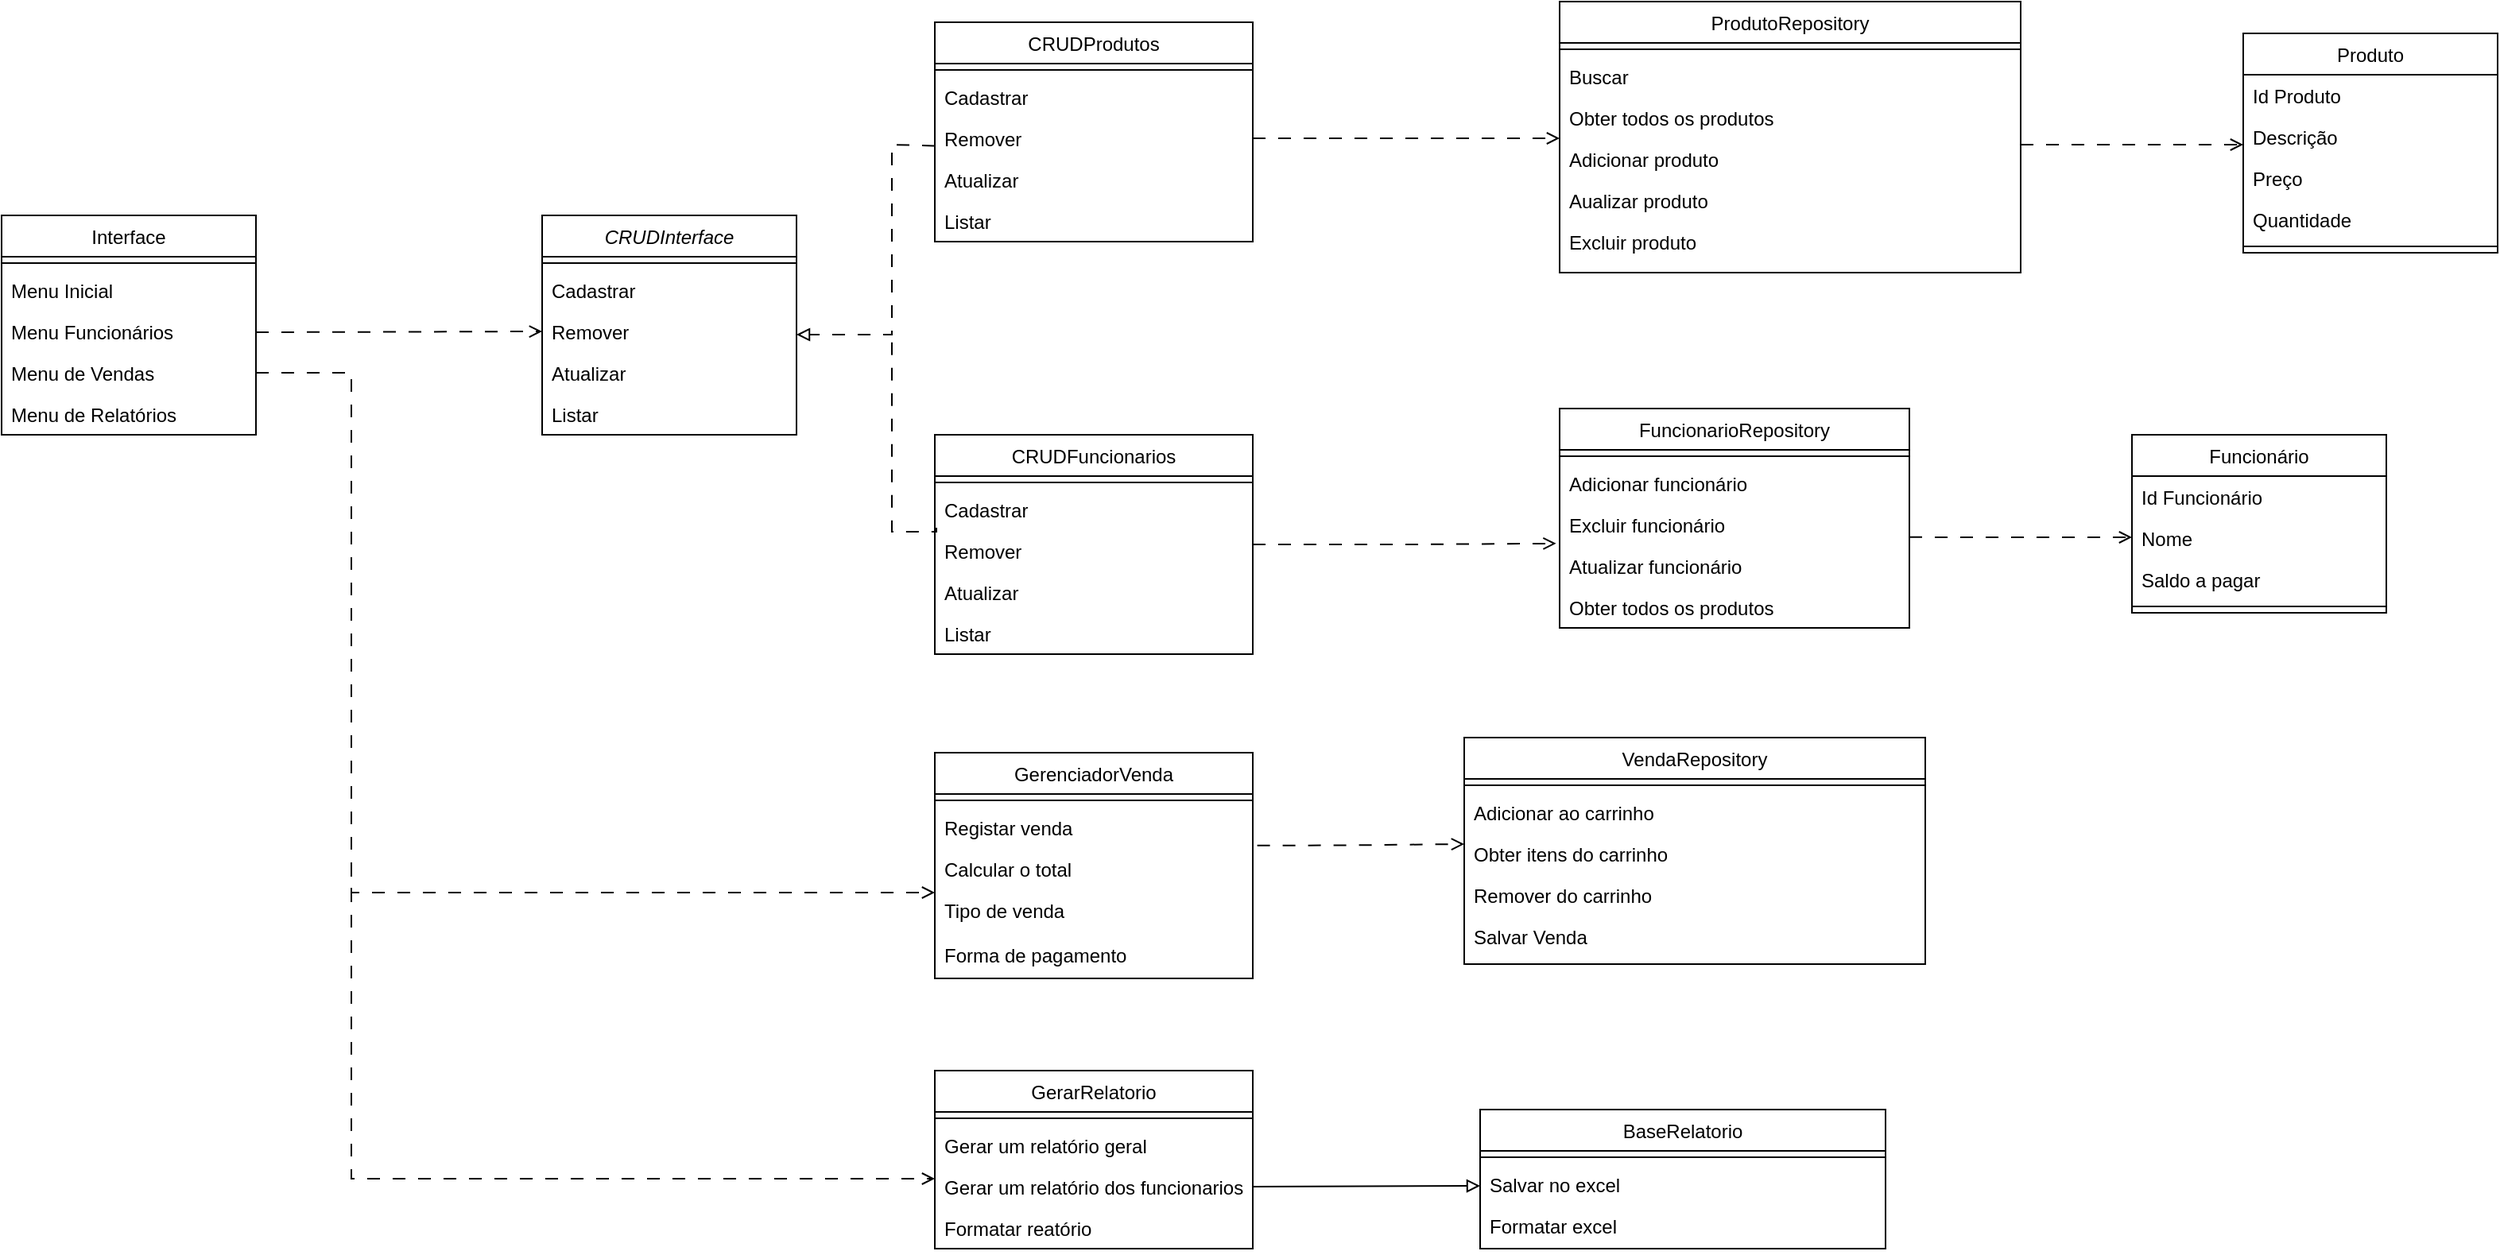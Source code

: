 <mxfile version="25.0.3">
  <diagram name="Página-1" id="rCG3eZJyJU8VCeqgCgNy">
    <mxGraphModel dx="3180" dy="2000" grid="1" gridSize="10" guides="1" tooltips="1" connect="1" arrows="1" fold="1" page="1" pageScale="1" pageWidth="827" pageHeight="583" math="0" shadow="0">
      <root>
        <mxCell id="0" />
        <mxCell id="1" parent="0" />
        <mxCell id="_HqHaEZ_7FyfeyZsqmeq-1" value="Produto" style="swimlane;fontStyle=0;align=center;verticalAlign=top;childLayout=stackLayout;horizontal=1;startSize=26;horizontalStack=0;resizeParent=1;resizeLast=0;collapsible=1;marginBottom=0;rounded=0;shadow=0;strokeWidth=1;" parent="1" vertex="1">
          <mxGeometry x="1800" y="220" width="160" height="138" as="geometry">
            <mxRectangle x="130" y="380" width="160" height="26" as="alternateBounds" />
          </mxGeometry>
        </mxCell>
        <mxCell id="_HqHaEZ_7FyfeyZsqmeq-2" value="Id Produto" style="text;align=left;verticalAlign=top;spacingLeft=4;spacingRight=4;overflow=hidden;rotatable=0;points=[[0,0.5],[1,0.5]];portConstraint=eastwest;" parent="_HqHaEZ_7FyfeyZsqmeq-1" vertex="1">
          <mxGeometry y="26" width="160" height="26" as="geometry" />
        </mxCell>
        <mxCell id="_HqHaEZ_7FyfeyZsqmeq-3" value="Descrição" style="text;align=left;verticalAlign=top;spacingLeft=4;spacingRight=4;overflow=hidden;rotatable=0;points=[[0,0.5],[1,0.5]];portConstraint=eastwest;" parent="_HqHaEZ_7FyfeyZsqmeq-1" vertex="1">
          <mxGeometry y="52" width="160" height="26" as="geometry" />
        </mxCell>
        <mxCell id="_HqHaEZ_7FyfeyZsqmeq-4" value="Preço" style="text;align=left;verticalAlign=top;spacingLeft=4;spacingRight=4;overflow=hidden;rotatable=0;points=[[0,0.5],[1,0.5]];portConstraint=eastwest;" parent="_HqHaEZ_7FyfeyZsqmeq-1" vertex="1">
          <mxGeometry y="78" width="160" height="26" as="geometry" />
        </mxCell>
        <mxCell id="_HqHaEZ_7FyfeyZsqmeq-5" value="Quantidade" style="text;align=left;verticalAlign=top;spacingLeft=4;spacingRight=4;overflow=hidden;rotatable=0;points=[[0,0.5],[1,0.5]];portConstraint=eastwest;" parent="_HqHaEZ_7FyfeyZsqmeq-1" vertex="1">
          <mxGeometry y="104" width="160" height="26" as="geometry" />
        </mxCell>
        <mxCell id="_HqHaEZ_7FyfeyZsqmeq-6" value="" style="line;html=1;strokeWidth=1;align=left;verticalAlign=middle;spacingTop=-1;spacingLeft=3;spacingRight=3;rotatable=0;labelPosition=right;points=[];portConstraint=eastwest;" parent="_HqHaEZ_7FyfeyZsqmeq-1" vertex="1">
          <mxGeometry y="130" width="160" height="8" as="geometry" />
        </mxCell>
        <mxCell id="_HqHaEZ_7FyfeyZsqmeq-7" value="Funcionário" style="swimlane;fontStyle=0;align=center;verticalAlign=top;childLayout=stackLayout;horizontal=1;startSize=26;horizontalStack=0;resizeParent=1;resizeLast=0;collapsible=1;marginBottom=0;rounded=0;shadow=0;strokeWidth=1;" parent="1" vertex="1">
          <mxGeometry x="1730" y="472.5" width="160" height="112" as="geometry">
            <mxRectangle x="130" y="380" width="160" height="26" as="alternateBounds" />
          </mxGeometry>
        </mxCell>
        <mxCell id="_HqHaEZ_7FyfeyZsqmeq-8" value="Id Funcionário" style="text;align=left;verticalAlign=top;spacingLeft=4;spacingRight=4;overflow=hidden;rotatable=0;points=[[0,0.5],[1,0.5]];portConstraint=eastwest;" parent="_HqHaEZ_7FyfeyZsqmeq-7" vertex="1">
          <mxGeometry y="26" width="160" height="26" as="geometry" />
        </mxCell>
        <mxCell id="_HqHaEZ_7FyfeyZsqmeq-9" value="Nome" style="text;align=left;verticalAlign=top;spacingLeft=4;spacingRight=4;overflow=hidden;rotatable=0;points=[[0,0.5],[1,0.5]];portConstraint=eastwest;" parent="_HqHaEZ_7FyfeyZsqmeq-7" vertex="1">
          <mxGeometry y="52" width="160" height="26" as="geometry" />
        </mxCell>
        <mxCell id="_HqHaEZ_7FyfeyZsqmeq-10" value="Saldo a pagar" style="text;align=left;verticalAlign=top;spacingLeft=4;spacingRight=4;overflow=hidden;rotatable=0;points=[[0,0.5],[1,0.5]];portConstraint=eastwest;" parent="_HqHaEZ_7FyfeyZsqmeq-7" vertex="1">
          <mxGeometry y="78" width="160" height="26" as="geometry" />
        </mxCell>
        <mxCell id="_HqHaEZ_7FyfeyZsqmeq-11" value="" style="line;html=1;strokeWidth=1;align=left;verticalAlign=middle;spacingTop=-1;spacingLeft=3;spacingRight=3;rotatable=0;labelPosition=right;points=[];portConstraint=eastwest;" parent="_HqHaEZ_7FyfeyZsqmeq-7" vertex="1">
          <mxGeometry y="104" width="160" height="8" as="geometry" />
        </mxCell>
        <mxCell id="_HqHaEZ_7FyfeyZsqmeq-12" value="Interface" style="swimlane;fontStyle=0;align=center;verticalAlign=top;childLayout=stackLayout;horizontal=1;startSize=26;horizontalStack=0;resizeParent=1;resizeLast=0;collapsible=1;marginBottom=0;rounded=0;shadow=0;strokeWidth=1;" parent="1" vertex="1">
          <mxGeometry x="390" y="334.5" width="160" height="138" as="geometry">
            <mxRectangle x="340" y="380" width="170" height="26" as="alternateBounds" />
          </mxGeometry>
        </mxCell>
        <mxCell id="_HqHaEZ_7FyfeyZsqmeq-13" value="" style="line;html=1;strokeWidth=1;align=left;verticalAlign=middle;spacingTop=-1;spacingLeft=3;spacingRight=3;rotatable=0;labelPosition=right;points=[];portConstraint=eastwest;" parent="_HqHaEZ_7FyfeyZsqmeq-12" vertex="1">
          <mxGeometry y="26" width="160" height="8" as="geometry" />
        </mxCell>
        <mxCell id="_HqHaEZ_7FyfeyZsqmeq-14" value="Menu Inicial" style="text;align=left;verticalAlign=top;spacingLeft=4;spacingRight=4;overflow=hidden;rotatable=0;points=[[0,0.5],[1,0.5]];portConstraint=eastwest;" parent="_HqHaEZ_7FyfeyZsqmeq-12" vertex="1">
          <mxGeometry y="34" width="160" height="26" as="geometry" />
        </mxCell>
        <mxCell id="_HqHaEZ_7FyfeyZsqmeq-15" value="Menu Funcionários" style="text;align=left;verticalAlign=top;spacingLeft=4;spacingRight=4;overflow=hidden;rotatable=0;points=[[0,0.5],[1,0.5]];portConstraint=eastwest;" parent="_HqHaEZ_7FyfeyZsqmeq-12" vertex="1">
          <mxGeometry y="60" width="160" height="26" as="geometry" />
        </mxCell>
        <mxCell id="_HqHaEZ_7FyfeyZsqmeq-16" value="Menu de Vendas" style="text;align=left;verticalAlign=top;spacingLeft=4;spacingRight=4;overflow=hidden;rotatable=0;points=[[0,0.5],[1,0.5]];portConstraint=eastwest;" parent="_HqHaEZ_7FyfeyZsqmeq-12" vertex="1">
          <mxGeometry y="86" width="160" height="26" as="geometry" />
        </mxCell>
        <mxCell id="_HqHaEZ_7FyfeyZsqmeq-17" value="Menu de Relatórios" style="text;align=left;verticalAlign=top;spacingLeft=4;spacingRight=4;overflow=hidden;rotatable=0;points=[[0,0.5],[1,0.5]];portConstraint=eastwest;" parent="_HqHaEZ_7FyfeyZsqmeq-12" vertex="1">
          <mxGeometry y="112" width="160" height="26" as="geometry" />
        </mxCell>
        <mxCell id="_HqHaEZ_7FyfeyZsqmeq-18" value="CRUDInterface" style="swimlane;fontStyle=2;align=center;verticalAlign=top;childLayout=stackLayout;horizontal=1;startSize=26;horizontalStack=0;resizeParent=1;resizeLast=0;collapsible=1;marginBottom=0;rounded=0;shadow=0;strokeWidth=1;" parent="1" vertex="1">
          <mxGeometry x="730" y="334.5" width="160" height="138" as="geometry">
            <mxRectangle x="130" y="380" width="160" height="26" as="alternateBounds" />
          </mxGeometry>
        </mxCell>
        <mxCell id="_HqHaEZ_7FyfeyZsqmeq-19" value="" style="line;html=1;strokeWidth=1;align=left;verticalAlign=middle;spacingTop=-1;spacingLeft=3;spacingRight=3;rotatable=0;labelPosition=right;points=[];portConstraint=eastwest;" parent="_HqHaEZ_7FyfeyZsqmeq-18" vertex="1">
          <mxGeometry y="26" width="160" height="8" as="geometry" />
        </mxCell>
        <mxCell id="_HqHaEZ_7FyfeyZsqmeq-20" value="Cadastrar" style="text;align=left;verticalAlign=top;spacingLeft=4;spacingRight=4;overflow=hidden;rotatable=0;points=[[0,0.5],[1,0.5]];portConstraint=eastwest;" parent="_HqHaEZ_7FyfeyZsqmeq-18" vertex="1">
          <mxGeometry y="34" width="160" height="26" as="geometry" />
        </mxCell>
        <mxCell id="_HqHaEZ_7FyfeyZsqmeq-21" value="Remover" style="text;align=left;verticalAlign=top;spacingLeft=4;spacingRight=4;overflow=hidden;rotatable=0;points=[[0,0.5],[1,0.5]];portConstraint=eastwest;" parent="_HqHaEZ_7FyfeyZsqmeq-18" vertex="1">
          <mxGeometry y="60" width="160" height="26" as="geometry" />
        </mxCell>
        <mxCell id="_HqHaEZ_7FyfeyZsqmeq-22" value="Atualizar" style="text;align=left;verticalAlign=top;spacingLeft=4;spacingRight=4;overflow=hidden;rotatable=0;points=[[0,0.5],[1,0.5]];portConstraint=eastwest;" parent="_HqHaEZ_7FyfeyZsqmeq-18" vertex="1">
          <mxGeometry y="86" width="160" height="26" as="geometry" />
        </mxCell>
        <mxCell id="_HqHaEZ_7FyfeyZsqmeq-23" value="Listar" style="text;align=left;verticalAlign=top;spacingLeft=4;spacingRight=4;overflow=hidden;rotatable=0;points=[[0,0.5],[1,0.5]];portConstraint=eastwest;" parent="_HqHaEZ_7FyfeyZsqmeq-18" vertex="1">
          <mxGeometry y="112" width="160" height="26" as="geometry" />
        </mxCell>
        <mxCell id="_HqHaEZ_7FyfeyZsqmeq-24" value="" style="endArrow=block;html=1;rounded=0;dashed=1;endFill=0;dashPattern=8 8;edgeStyle=orthogonalEdgeStyle;entryX=1;entryY=0.577;entryDx=0;entryDy=0;entryPerimeter=0;exitX=0;exitY=0.682;exitDx=0;exitDy=0;exitPerimeter=0;" parent="1" source="_HqHaEZ_7FyfeyZsqmeq-28" target="_HqHaEZ_7FyfeyZsqmeq-21" edge="1">
          <mxGeometry width="50" height="50" relative="1" as="geometry">
            <mxPoint x="970" y="300.5" as="sourcePoint" />
            <mxPoint x="930" y="409.5" as="targetPoint" />
            <Array as="points">
              <mxPoint x="976" y="291" />
              <mxPoint x="950" y="290" />
              <mxPoint x="950" y="409" />
            </Array>
          </mxGeometry>
        </mxCell>
        <mxCell id="_HqHaEZ_7FyfeyZsqmeq-25" value="CRUDProdutos" style="swimlane;fontStyle=0;align=center;verticalAlign=top;childLayout=stackLayout;horizontal=1;startSize=26;horizontalStack=0;resizeParent=1;resizeLast=0;collapsible=1;marginBottom=0;rounded=0;shadow=0;strokeWidth=1;" parent="1" vertex="1">
          <mxGeometry x="977" y="213" width="200" height="138" as="geometry">
            <mxRectangle x="130" y="380" width="160" height="26" as="alternateBounds" />
          </mxGeometry>
        </mxCell>
        <mxCell id="_HqHaEZ_7FyfeyZsqmeq-26" value="" style="line;html=1;strokeWidth=1;align=left;verticalAlign=middle;spacingTop=-1;spacingLeft=3;spacingRight=3;rotatable=0;labelPosition=right;points=[];portConstraint=eastwest;" parent="_HqHaEZ_7FyfeyZsqmeq-25" vertex="1">
          <mxGeometry y="26" width="200" height="8" as="geometry" />
        </mxCell>
        <mxCell id="_HqHaEZ_7FyfeyZsqmeq-27" value="Cadastrar" style="text;align=left;verticalAlign=top;spacingLeft=4;spacingRight=4;overflow=hidden;rotatable=0;points=[[0,0.5],[1,0.5]];portConstraint=eastwest;" parent="_HqHaEZ_7FyfeyZsqmeq-25" vertex="1">
          <mxGeometry y="34" width="200" height="26" as="geometry" />
        </mxCell>
        <mxCell id="_HqHaEZ_7FyfeyZsqmeq-28" value="Remover" style="text;align=left;verticalAlign=top;spacingLeft=4;spacingRight=4;overflow=hidden;rotatable=0;points=[[0,0.5],[1,0.5]];portConstraint=eastwest;" parent="_HqHaEZ_7FyfeyZsqmeq-25" vertex="1">
          <mxGeometry y="60" width="200" height="26" as="geometry" />
        </mxCell>
        <mxCell id="_HqHaEZ_7FyfeyZsqmeq-29" value="Atualizar" style="text;align=left;verticalAlign=top;spacingLeft=4;spacingRight=4;overflow=hidden;rotatable=0;points=[[0,0.5],[1,0.5]];portConstraint=eastwest;" parent="_HqHaEZ_7FyfeyZsqmeq-25" vertex="1">
          <mxGeometry y="86" width="200" height="26" as="geometry" />
        </mxCell>
        <mxCell id="_HqHaEZ_7FyfeyZsqmeq-30" value="Listar" style="text;align=left;verticalAlign=top;spacingLeft=4;spacingRight=4;overflow=hidden;rotatable=0;points=[[0,0.5],[1,0.5]];portConstraint=eastwest;" parent="_HqHaEZ_7FyfeyZsqmeq-25" vertex="1">
          <mxGeometry y="112" width="200" height="26" as="geometry" />
        </mxCell>
        <mxCell id="_HqHaEZ_7FyfeyZsqmeq-31" style="edgeStyle=orthogonalEdgeStyle;rounded=0;orthogonalLoop=1;jettySize=auto;html=1;dashed=1;dashPattern=8 8;endArrow=open;endFill=0;entryX=-0.01;entryY=0.958;entryDx=0;entryDy=0;entryPerimeter=0;" parent="1" source="_HqHaEZ_7FyfeyZsqmeq-32" target="_HqHaEZ_7FyfeyZsqmeq-67" edge="1">
          <mxGeometry relative="1" as="geometry">
            <mxPoint x="1520" y="541.5" as="targetPoint" />
          </mxGeometry>
        </mxCell>
        <mxCell id="_HqHaEZ_7FyfeyZsqmeq-32" value="CRUDFuncionarios" style="swimlane;fontStyle=0;align=center;verticalAlign=top;childLayout=stackLayout;horizontal=1;startSize=26;horizontalStack=0;resizeParent=1;resizeLast=0;collapsible=1;marginBottom=0;rounded=0;shadow=0;strokeWidth=1;" parent="1" vertex="1">
          <mxGeometry x="977" y="472.5" width="200" height="138" as="geometry">
            <mxRectangle x="130" y="380" width="160" height="26" as="alternateBounds" />
          </mxGeometry>
        </mxCell>
        <mxCell id="_HqHaEZ_7FyfeyZsqmeq-33" value="" style="line;html=1;strokeWidth=1;align=left;verticalAlign=middle;spacingTop=-1;spacingLeft=3;spacingRight=3;rotatable=0;labelPosition=right;points=[];portConstraint=eastwest;" parent="_HqHaEZ_7FyfeyZsqmeq-32" vertex="1">
          <mxGeometry y="26" width="200" height="8" as="geometry" />
        </mxCell>
        <mxCell id="_HqHaEZ_7FyfeyZsqmeq-34" value="Cadastrar" style="text;align=left;verticalAlign=top;spacingLeft=4;spacingRight=4;overflow=hidden;rotatable=0;points=[[0,0.5],[1,0.5]];portConstraint=eastwest;" parent="_HqHaEZ_7FyfeyZsqmeq-32" vertex="1">
          <mxGeometry y="34" width="200" height="26" as="geometry" />
        </mxCell>
        <mxCell id="_HqHaEZ_7FyfeyZsqmeq-35" value="Remover" style="text;align=left;verticalAlign=top;spacingLeft=4;spacingRight=4;overflow=hidden;rotatable=0;points=[[0,0.5],[1,0.5]];portConstraint=eastwest;" parent="_HqHaEZ_7FyfeyZsqmeq-32" vertex="1">
          <mxGeometry y="60" width="200" height="26" as="geometry" />
        </mxCell>
        <mxCell id="_HqHaEZ_7FyfeyZsqmeq-36" value="Atualizar" style="text;align=left;verticalAlign=top;spacingLeft=4;spacingRight=4;overflow=hidden;rotatable=0;points=[[0,0.5],[1,0.5]];portConstraint=eastwest;" parent="_HqHaEZ_7FyfeyZsqmeq-32" vertex="1">
          <mxGeometry y="86" width="200" height="26" as="geometry" />
        </mxCell>
        <mxCell id="_HqHaEZ_7FyfeyZsqmeq-37" value="Listar" style="text;align=left;verticalAlign=top;spacingLeft=4;spacingRight=4;overflow=hidden;rotatable=0;points=[[0,0.5],[1,0.5]];portConstraint=eastwest;" parent="_HqHaEZ_7FyfeyZsqmeq-32" vertex="1">
          <mxGeometry y="112" width="200" height="26" as="geometry" />
        </mxCell>
        <mxCell id="_HqHaEZ_7FyfeyZsqmeq-38" value="GerarRelatorio" style="swimlane;fontStyle=0;align=center;verticalAlign=top;childLayout=stackLayout;horizontal=1;startSize=26;horizontalStack=0;resizeParent=1;resizeLast=0;collapsible=1;marginBottom=0;rounded=0;shadow=0;strokeWidth=1;" parent="1" vertex="1">
          <mxGeometry x="977" y="872.5" width="200" height="112" as="geometry">
            <mxRectangle x="130" y="380" width="160" height="26" as="alternateBounds" />
          </mxGeometry>
        </mxCell>
        <mxCell id="_HqHaEZ_7FyfeyZsqmeq-39" value="" style="line;html=1;strokeWidth=1;align=left;verticalAlign=middle;spacingTop=-1;spacingLeft=3;spacingRight=3;rotatable=0;labelPosition=right;points=[];portConstraint=eastwest;" parent="_HqHaEZ_7FyfeyZsqmeq-38" vertex="1">
          <mxGeometry y="26" width="200" height="8" as="geometry" />
        </mxCell>
        <mxCell id="_HqHaEZ_7FyfeyZsqmeq-40" value="Gerar um relatório geral" style="text;align=left;verticalAlign=top;spacingLeft=4;spacingRight=4;overflow=hidden;rotatable=0;points=[[0,0.5],[1,0.5]];portConstraint=eastwest;" parent="_HqHaEZ_7FyfeyZsqmeq-38" vertex="1">
          <mxGeometry y="34" width="200" height="26" as="geometry" />
        </mxCell>
        <mxCell id="_HqHaEZ_7FyfeyZsqmeq-41" style="edgeStyle=orthogonalEdgeStyle;rounded=0;orthogonalLoop=1;jettySize=auto;html=1;exitX=1;exitY=0.5;exitDx=0;exitDy=0;endArrow=block;endFill=0;" parent="_HqHaEZ_7FyfeyZsqmeq-38" source="_HqHaEZ_7FyfeyZsqmeq-42" edge="1">
          <mxGeometry relative="1" as="geometry">
            <mxPoint x="343" y="72.5" as="targetPoint" />
          </mxGeometry>
        </mxCell>
        <mxCell id="_HqHaEZ_7FyfeyZsqmeq-42" value="Gerar um relatório dos funcionarios" style="text;align=left;verticalAlign=top;spacingLeft=4;spacingRight=4;overflow=hidden;rotatable=0;points=[[0,0.5],[1,0.5]];portConstraint=eastwest;" parent="_HqHaEZ_7FyfeyZsqmeq-38" vertex="1">
          <mxGeometry y="60" width="200" height="26" as="geometry" />
        </mxCell>
        <mxCell id="_HqHaEZ_7FyfeyZsqmeq-43" value="Formatar reatório" style="text;align=left;verticalAlign=top;spacingLeft=4;spacingRight=4;overflow=hidden;rotatable=0;points=[[0,0.5],[1,0.5]];portConstraint=eastwest;" parent="_HqHaEZ_7FyfeyZsqmeq-38" vertex="1">
          <mxGeometry y="86" width="200" height="26" as="geometry" />
        </mxCell>
        <mxCell id="_HqHaEZ_7FyfeyZsqmeq-44" value="GerenciadorVenda" style="swimlane;fontStyle=0;align=center;verticalAlign=top;childLayout=stackLayout;horizontal=1;startSize=26;horizontalStack=0;resizeParent=1;resizeLast=0;collapsible=1;marginBottom=0;rounded=0;shadow=0;strokeWidth=1;" parent="1" vertex="1">
          <mxGeometry x="977" y="672.5" width="200" height="142" as="geometry">
            <mxRectangle x="130" y="380" width="160" height="26" as="alternateBounds" />
          </mxGeometry>
        </mxCell>
        <mxCell id="_HqHaEZ_7FyfeyZsqmeq-45" value="" style="line;html=1;strokeWidth=1;align=left;verticalAlign=middle;spacingTop=-1;spacingLeft=3;spacingRight=3;rotatable=0;labelPosition=right;points=[];portConstraint=eastwest;" parent="_HqHaEZ_7FyfeyZsqmeq-44" vertex="1">
          <mxGeometry y="26" width="200" height="8" as="geometry" />
        </mxCell>
        <mxCell id="_HqHaEZ_7FyfeyZsqmeq-46" value="Registar venda" style="text;align=left;verticalAlign=top;spacingLeft=4;spacingRight=4;overflow=hidden;rotatable=0;points=[[0,0.5],[1,0.5]];portConstraint=eastwest;" parent="_HqHaEZ_7FyfeyZsqmeq-44" vertex="1">
          <mxGeometry y="34" width="200" height="26" as="geometry" />
        </mxCell>
        <mxCell id="_HqHaEZ_7FyfeyZsqmeq-47" value="Calcular o total" style="text;align=left;verticalAlign=top;spacingLeft=4;spacingRight=4;overflow=hidden;rotatable=0;points=[[0,0.5],[1,0.5]];portConstraint=eastwest;" parent="_HqHaEZ_7FyfeyZsqmeq-44" vertex="1">
          <mxGeometry y="60" width="200" height="26" as="geometry" />
        </mxCell>
        <mxCell id="_HqHaEZ_7FyfeyZsqmeq-48" value="Tipo de venda" style="text;align=left;verticalAlign=top;spacingLeft=4;spacingRight=4;overflow=hidden;rotatable=0;points=[[0,0.5],[1,0.5]];portConstraint=eastwest;" parent="_HqHaEZ_7FyfeyZsqmeq-44" vertex="1">
          <mxGeometry y="86" width="200" height="28" as="geometry" />
        </mxCell>
        <mxCell id="_HqHaEZ_7FyfeyZsqmeq-49" value="Forma de pagamento" style="text;align=left;verticalAlign=top;spacingLeft=4;spacingRight=4;overflow=hidden;rotatable=0;points=[[0,0.5],[1,0.5]];portConstraint=eastwest;" parent="_HqHaEZ_7FyfeyZsqmeq-44" vertex="1">
          <mxGeometry y="114" width="200" height="28" as="geometry" />
        </mxCell>
        <mxCell id="_HqHaEZ_7FyfeyZsqmeq-50" value="" style="endArrow=open;html=1;rounded=0;dashed=1;endFill=0;dashPattern=8 8;edgeStyle=orthogonalEdgeStyle;entryX=0;entryY=0.5;entryDx=0;entryDy=0;" parent="1" target="_HqHaEZ_7FyfeyZsqmeq-21" edge="1">
          <mxGeometry width="50" height="50" relative="1" as="geometry">
            <mxPoint x="550" y="408" as="sourcePoint" />
            <mxPoint x="720" y="412.5" as="targetPoint" />
            <Array as="points">
              <mxPoint x="560" y="408" />
            </Array>
          </mxGeometry>
        </mxCell>
        <mxCell id="_HqHaEZ_7FyfeyZsqmeq-51" value="" style="endArrow=none;html=1;rounded=0;dashed=1;endFill=0;dashPattern=8 8;edgeStyle=orthogonalEdgeStyle;exitX=0;exitY=0.036;exitDx=0;exitDy=0;exitPerimeter=0;" parent="1" source="_HqHaEZ_7FyfeyZsqmeq-35" edge="1">
          <mxGeometry width="50" height="50" relative="1" as="geometry">
            <mxPoint x="980" y="310.5" as="sourcePoint" />
            <mxPoint x="950" y="412.5" as="targetPoint" />
            <Array as="points">
              <mxPoint x="977" y="531.5" />
              <mxPoint x="978" y="531.5" />
              <mxPoint x="978" y="533.5" />
              <mxPoint x="950" y="533.5" />
            </Array>
          </mxGeometry>
        </mxCell>
        <mxCell id="_HqHaEZ_7FyfeyZsqmeq-52" value="" style="endArrow=open;html=1;rounded=0;dashed=1;endFill=0;dashPattern=8 8;edgeStyle=orthogonalEdgeStyle;entryX=0.002;entryY=0.169;entryDx=0;entryDy=0;entryPerimeter=0;exitX=1;exitY=0.5;exitDx=0;exitDy=0;" parent="1" source="_HqHaEZ_7FyfeyZsqmeq-16" edge="1">
          <mxGeometry width="50" height="50" relative="1" as="geometry">
            <mxPoint x="610" y="562.5" as="sourcePoint" />
            <mxPoint x="977" y="760.5" as="targetPoint" />
            <Array as="points">
              <mxPoint x="610" y="433.5" />
              <mxPoint x="610" y="760.5" />
            </Array>
          </mxGeometry>
        </mxCell>
        <mxCell id="_HqHaEZ_7FyfeyZsqmeq-53" value="" style="endArrow=open;html=1;rounded=0;dashed=1;endFill=0;dashPattern=8 8;edgeStyle=orthogonalEdgeStyle;entryX=0.002;entryY=0.169;entryDx=0;entryDy=0;entryPerimeter=0;" parent="1" edge="1">
          <mxGeometry width="50" height="50" relative="1" as="geometry">
            <mxPoint x="610" y="742.5" as="sourcePoint" />
            <mxPoint x="977" y="940.5" as="targetPoint" />
            <Array as="points">
              <mxPoint x="610" y="940.5" />
            </Array>
          </mxGeometry>
        </mxCell>
        <mxCell id="_HqHaEZ_7FyfeyZsqmeq-54" value="" style="endArrow=open;html=1;rounded=0;dashed=1;endFill=0;dashPattern=8 8;exitX=1.014;exitY=-0.064;exitDx=0;exitDy=0;edgeStyle=orthogonalEdgeStyle;exitPerimeter=0;" parent="1" source="_HqHaEZ_7FyfeyZsqmeq-47" edge="1">
          <mxGeometry width="50" height="50" relative="1" as="geometry">
            <mxPoint x="1200" y="663.5" as="sourcePoint" />
            <mxPoint x="1310" y="730.75" as="targetPoint" />
            <Array as="points">
              <mxPoint x="1230" y="731" />
              <mxPoint x="1310" y="730" />
              <mxPoint x="1310" y="750" />
            </Array>
          </mxGeometry>
        </mxCell>
        <mxCell id="_HqHaEZ_7FyfeyZsqmeq-55" value="ProdutoRepository" style="swimlane;fontStyle=0;align=center;verticalAlign=top;childLayout=stackLayout;horizontal=1;startSize=26;horizontalStack=0;resizeParent=1;resizeLast=0;collapsible=1;marginBottom=0;rounded=0;shadow=0;strokeWidth=1;" parent="1" vertex="1">
          <mxGeometry x="1370" y="200" width="290" height="170.5" as="geometry">
            <mxRectangle x="130" y="380" width="160" height="26" as="alternateBounds" />
          </mxGeometry>
        </mxCell>
        <mxCell id="_HqHaEZ_7FyfeyZsqmeq-56" value="" style="line;html=1;strokeWidth=1;align=left;verticalAlign=middle;spacingTop=-1;spacingLeft=3;spacingRight=3;rotatable=0;labelPosition=right;points=[];portConstraint=eastwest;" parent="_HqHaEZ_7FyfeyZsqmeq-55" vertex="1">
          <mxGeometry y="26" width="290" height="8" as="geometry" />
        </mxCell>
        <mxCell id="_HqHaEZ_7FyfeyZsqmeq-57" value="Buscar" style="text;align=left;verticalAlign=top;spacingLeft=4;spacingRight=4;overflow=hidden;rotatable=0;points=[[0,0.5],[1,0.5]];portConstraint=eastwest;fontStyle=0" parent="_HqHaEZ_7FyfeyZsqmeq-55" vertex="1">
          <mxGeometry y="34" width="290" height="26" as="geometry" />
        </mxCell>
        <mxCell id="_HqHaEZ_7FyfeyZsqmeq-58" value="Obter todos os produtos" style="text;align=left;verticalAlign=top;spacingLeft=4;spacingRight=4;overflow=hidden;rotatable=0;points=[[0,0.5],[1,0.5]];portConstraint=eastwest;fontStyle=0" parent="_HqHaEZ_7FyfeyZsqmeq-55" vertex="1">
          <mxGeometry y="60" width="290" height="26" as="geometry" />
        </mxCell>
        <mxCell id="_HqHaEZ_7FyfeyZsqmeq-59" value="Adicionar produto" style="text;align=left;verticalAlign=top;spacingLeft=4;spacingRight=4;overflow=hidden;rotatable=0;points=[[0,0.5],[1,0.5]];portConstraint=eastwest;fontStyle=0" parent="_HqHaEZ_7FyfeyZsqmeq-55" vertex="1">
          <mxGeometry y="86" width="290" height="26" as="geometry" />
        </mxCell>
        <mxCell id="_HqHaEZ_7FyfeyZsqmeq-60" value="Aualizar produto" style="text;align=left;verticalAlign=top;spacingLeft=4;spacingRight=4;overflow=hidden;rotatable=0;points=[[0,0.5],[1,0.5]];portConstraint=eastwest;fontStyle=0" parent="_HqHaEZ_7FyfeyZsqmeq-55" vertex="1">
          <mxGeometry y="112" width="290" height="26" as="geometry" />
        </mxCell>
        <mxCell id="_HqHaEZ_7FyfeyZsqmeq-61" value="Excluir produto" style="text;align=left;verticalAlign=top;spacingLeft=4;spacingRight=4;overflow=hidden;rotatable=0;points=[[0,0.5],[1,0.5]];portConstraint=eastwest;fontStyle=0" parent="_HqHaEZ_7FyfeyZsqmeq-55" vertex="1">
          <mxGeometry y="138" width="290" height="26" as="geometry" />
        </mxCell>
        <mxCell id="_HqHaEZ_7FyfeyZsqmeq-63" value="" style="endArrow=open;html=1;rounded=0;dashed=1;dashPattern=8 8;endFill=0;" parent="1" edge="1">
          <mxGeometry width="50" height="50" relative="1" as="geometry">
            <mxPoint x="1660" y="290" as="sourcePoint" />
            <mxPoint x="1800" y="290" as="targetPoint" />
          </mxGeometry>
        </mxCell>
        <mxCell id="_HqHaEZ_7FyfeyZsqmeq-64" value="FuncionarioRepository" style="swimlane;fontStyle=0;align=center;verticalAlign=top;childLayout=stackLayout;horizontal=1;startSize=26;horizontalStack=0;resizeParent=1;resizeLast=0;collapsible=1;marginBottom=0;rounded=0;shadow=0;strokeWidth=1;" parent="1" vertex="1">
          <mxGeometry x="1370" y="456" width="220" height="138" as="geometry">
            <mxRectangle x="130" y="380" width="160" height="26" as="alternateBounds" />
          </mxGeometry>
        </mxCell>
        <mxCell id="_HqHaEZ_7FyfeyZsqmeq-65" value="" style="line;html=1;strokeWidth=1;align=left;verticalAlign=middle;spacingTop=-1;spacingLeft=3;spacingRight=3;rotatable=0;labelPosition=right;points=[];portConstraint=eastwest;" parent="_HqHaEZ_7FyfeyZsqmeq-64" vertex="1">
          <mxGeometry y="26" width="220" height="8" as="geometry" />
        </mxCell>
        <mxCell id="_HqHaEZ_7FyfeyZsqmeq-66" value="Adicionar funcionário" style="text;align=left;verticalAlign=top;spacingLeft=4;spacingRight=4;overflow=hidden;rotatable=0;points=[[0,0.5],[1,0.5]];portConstraint=eastwest;fontStyle=0" parent="_HqHaEZ_7FyfeyZsqmeq-64" vertex="1">
          <mxGeometry y="34" width="220" height="26" as="geometry" />
        </mxCell>
        <mxCell id="_HqHaEZ_7FyfeyZsqmeq-67" value="Excluir funcionário" style="text;align=left;verticalAlign=top;spacingLeft=4;spacingRight=4;overflow=hidden;rotatable=0;points=[[0,0.5],[1,0.5]];portConstraint=eastwest;fontStyle=0" parent="_HqHaEZ_7FyfeyZsqmeq-64" vertex="1">
          <mxGeometry y="60" width="220" height="26" as="geometry" />
        </mxCell>
        <mxCell id="_HqHaEZ_7FyfeyZsqmeq-68" value="Atualizar funcionário" style="text;align=left;verticalAlign=top;spacingLeft=4;spacingRight=4;overflow=hidden;rotatable=0;points=[[0,0.5],[1,0.5]];portConstraint=eastwest;fontStyle=0" parent="_HqHaEZ_7FyfeyZsqmeq-64" vertex="1">
          <mxGeometry y="86" width="220" height="26" as="geometry" />
        </mxCell>
        <mxCell id="_HqHaEZ_7FyfeyZsqmeq-69" value="Obter todos os produtos" style="text;align=left;verticalAlign=top;spacingLeft=4;spacingRight=4;overflow=hidden;rotatable=0;points=[[0,0.5],[1,0.5]];portConstraint=eastwest;fontStyle=0" parent="_HqHaEZ_7FyfeyZsqmeq-64" vertex="1">
          <mxGeometry y="112" width="220" height="26" as="geometry" />
        </mxCell>
        <mxCell id="_HqHaEZ_7FyfeyZsqmeq-70" value="" style="endArrow=open;html=1;rounded=0;exitX=1;exitY=0.805;exitDx=0;exitDy=0;exitPerimeter=0;dashed=1;dashPattern=8 8;endFill=0;" parent="1" source="_HqHaEZ_7FyfeyZsqmeq-67" edge="1">
          <mxGeometry width="50" height="50" relative="1" as="geometry">
            <mxPoint x="1730" y="540" as="sourcePoint" />
            <mxPoint x="1730" y="537" as="targetPoint" />
          </mxGeometry>
        </mxCell>
        <mxCell id="_HqHaEZ_7FyfeyZsqmeq-71" value="VendaRepository" style="swimlane;fontStyle=0;align=center;verticalAlign=top;childLayout=stackLayout;horizontal=1;startSize=26;horizontalStack=0;resizeParent=1;resizeLast=0;collapsible=1;marginBottom=0;rounded=0;shadow=0;strokeWidth=1;" parent="1" vertex="1">
          <mxGeometry x="1310" y="663" width="290" height="142.5" as="geometry">
            <mxRectangle x="130" y="380" width="160" height="26" as="alternateBounds" />
          </mxGeometry>
        </mxCell>
        <mxCell id="_HqHaEZ_7FyfeyZsqmeq-72" value="" style="line;html=1;strokeWidth=1;align=left;verticalAlign=middle;spacingTop=-1;spacingLeft=3;spacingRight=3;rotatable=0;labelPosition=right;points=[];portConstraint=eastwest;" parent="_HqHaEZ_7FyfeyZsqmeq-71" vertex="1">
          <mxGeometry y="26" width="290" height="8" as="geometry" />
        </mxCell>
        <mxCell id="_HqHaEZ_7FyfeyZsqmeq-73" value="Adicionar ao carrinho" style="text;align=left;verticalAlign=top;spacingLeft=4;spacingRight=4;overflow=hidden;rotatable=0;points=[[0,0.5],[1,0.5]];portConstraint=eastwest;fontStyle=0" parent="_HqHaEZ_7FyfeyZsqmeq-71" vertex="1">
          <mxGeometry y="34" width="290" height="26" as="geometry" />
        </mxCell>
        <mxCell id="_HqHaEZ_7FyfeyZsqmeq-74" value="Obter itens do carrinho" style="text;align=left;verticalAlign=top;spacingLeft=4;spacingRight=4;overflow=hidden;rotatable=0;points=[[0,0.5],[1,0.5]];portConstraint=eastwest;fontStyle=0" parent="_HqHaEZ_7FyfeyZsqmeq-71" vertex="1">
          <mxGeometry y="60" width="290" height="26" as="geometry" />
        </mxCell>
        <mxCell id="_HqHaEZ_7FyfeyZsqmeq-75" value="Remover do carrinho" style="text;align=left;verticalAlign=top;spacingLeft=4;spacingRight=4;overflow=hidden;rotatable=0;points=[[0,0.5],[1,0.5]];portConstraint=eastwest;fontStyle=0" parent="_HqHaEZ_7FyfeyZsqmeq-71" vertex="1">
          <mxGeometry y="86" width="290" height="26" as="geometry" />
        </mxCell>
        <mxCell id="_HqHaEZ_7FyfeyZsqmeq-76" value="Salvar Venda" style="text;align=left;verticalAlign=top;spacingLeft=4;spacingRight=4;overflow=hidden;rotatable=0;points=[[0,0.5],[1,0.5]];portConstraint=eastwest;fontStyle=0" parent="_HqHaEZ_7FyfeyZsqmeq-71" vertex="1">
          <mxGeometry y="112" width="290" height="26" as="geometry" />
        </mxCell>
        <mxCell id="_HqHaEZ_7FyfeyZsqmeq-77" value="BaseRelatorio" style="swimlane;fontStyle=0;align=center;verticalAlign=top;childLayout=stackLayout;horizontal=1;startSize=26;horizontalStack=0;resizeParent=1;resizeLast=0;collapsible=1;marginBottom=0;rounded=0;shadow=0;strokeWidth=1;" parent="1" vertex="1">
          <mxGeometry x="1320" y="897" width="255" height="87.5" as="geometry">
            <mxRectangle x="130" y="380" width="160" height="26" as="alternateBounds" />
          </mxGeometry>
        </mxCell>
        <mxCell id="_HqHaEZ_7FyfeyZsqmeq-78" value="" style="line;html=1;strokeWidth=1;align=left;verticalAlign=middle;spacingTop=-1;spacingLeft=3;spacingRight=3;rotatable=0;labelPosition=right;points=[];portConstraint=eastwest;" parent="_HqHaEZ_7FyfeyZsqmeq-77" vertex="1">
          <mxGeometry y="26" width="255" height="8" as="geometry" />
        </mxCell>
        <mxCell id="_HqHaEZ_7FyfeyZsqmeq-79" value="Salvar no excel" style="text;align=left;verticalAlign=top;spacingLeft=4;spacingRight=4;overflow=hidden;rotatable=0;points=[[0,0.5],[1,0.5]];portConstraint=eastwest;fontStyle=0" parent="_HqHaEZ_7FyfeyZsqmeq-77" vertex="1">
          <mxGeometry y="34" width="255" height="26" as="geometry" />
        </mxCell>
        <mxCell id="_HqHaEZ_7FyfeyZsqmeq-80" value="Formatar excel" style="text;align=left;verticalAlign=top;spacingLeft=4;spacingRight=4;overflow=hidden;rotatable=0;points=[[0,0.5],[1,0.5]];portConstraint=eastwest;fontStyle=0" parent="_HqHaEZ_7FyfeyZsqmeq-77" vertex="1">
          <mxGeometry y="60" width="255" height="26" as="geometry" />
        </mxCell>
        <mxCell id="_HqHaEZ_7FyfeyZsqmeq-82" style="edgeStyle=orthogonalEdgeStyle;rounded=0;orthogonalLoop=1;jettySize=auto;html=1;entryX=0;entryY=0;entryDx=0;entryDy=0;entryPerimeter=0;strokeColor=default;dashed=1;dashPattern=8 8;endArrow=open;endFill=0;" parent="1" source="_HqHaEZ_7FyfeyZsqmeq-28" target="_HqHaEZ_7FyfeyZsqmeq-59" edge="1">
          <mxGeometry relative="1" as="geometry">
            <Array as="points">
              <mxPoint x="1330" y="286" />
              <mxPoint x="1330" y="286" />
            </Array>
          </mxGeometry>
        </mxCell>
      </root>
    </mxGraphModel>
  </diagram>
</mxfile>
